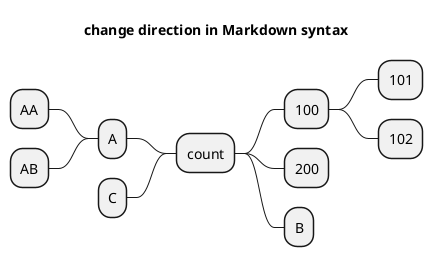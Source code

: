 @startmindmap
title change direction in Markdown syntax
* count
    * 100
        * 101
        * 102
    * 200
    left side
    * A
        * AA
        * AB
    right side
    * B
    left side
    * C
@endmindmap